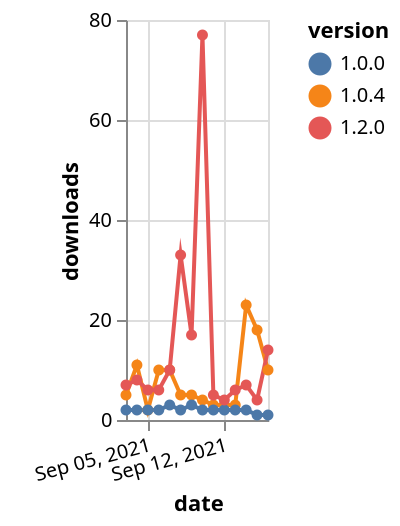 {"$schema": "https://vega.github.io/schema/vega-lite/v5.json", "description": "A simple bar chart with embedded data.", "data": {"values": [{"date": "2021-09-03", "total": 970, "delta": 5, "version": "1.0.4"}, {"date": "2021-09-04", "total": 981, "delta": 11, "version": "1.0.4"}, {"date": "2021-09-05", "total": 983, "delta": 2, "version": "1.0.4"}, {"date": "2021-09-06", "total": 993, "delta": 10, "version": "1.0.4"}, {"date": "2021-09-07", "total": 1003, "delta": 10, "version": "1.0.4"}, {"date": "2021-09-08", "total": 1008, "delta": 5, "version": "1.0.4"}, {"date": "2021-09-09", "total": 1013, "delta": 5, "version": "1.0.4"}, {"date": "2021-09-10", "total": 1017, "delta": 4, "version": "1.0.4"}, {"date": "2021-09-11", "total": 1020, "delta": 3, "version": "1.0.4"}, {"date": "2021-09-12", "total": 1023, "delta": 3, "version": "1.0.4"}, {"date": "2021-09-13", "total": 1026, "delta": 3, "version": "1.0.4"}, {"date": "2021-09-14", "total": 1049, "delta": 23, "version": "1.0.4"}, {"date": "2021-09-15", "total": 1067, "delta": 18, "version": "1.0.4"}, {"date": "2021-09-16", "total": 1077, "delta": 10, "version": "1.0.4"}, {"date": "2021-09-03", "total": 1657, "delta": 2, "version": "1.0.0"}, {"date": "2021-09-04", "total": 1659, "delta": 2, "version": "1.0.0"}, {"date": "2021-09-05", "total": 1661, "delta": 2, "version": "1.0.0"}, {"date": "2021-09-06", "total": 1663, "delta": 2, "version": "1.0.0"}, {"date": "2021-09-07", "total": 1666, "delta": 3, "version": "1.0.0"}, {"date": "2021-09-08", "total": 1668, "delta": 2, "version": "1.0.0"}, {"date": "2021-09-09", "total": 1671, "delta": 3, "version": "1.0.0"}, {"date": "2021-09-10", "total": 1673, "delta": 2, "version": "1.0.0"}, {"date": "2021-09-11", "total": 1675, "delta": 2, "version": "1.0.0"}, {"date": "2021-09-12", "total": 1677, "delta": 2, "version": "1.0.0"}, {"date": "2021-09-13", "total": 1679, "delta": 2, "version": "1.0.0"}, {"date": "2021-09-14", "total": 1681, "delta": 2, "version": "1.0.0"}, {"date": "2021-09-15", "total": 1682, "delta": 1, "version": "1.0.0"}, {"date": "2021-09-16", "total": 1683, "delta": 1, "version": "1.0.0"}, {"date": "2021-09-03", "total": 707, "delta": 7, "version": "1.2.0"}, {"date": "2021-09-04", "total": 715, "delta": 8, "version": "1.2.0"}, {"date": "2021-09-05", "total": 721, "delta": 6, "version": "1.2.0"}, {"date": "2021-09-06", "total": 727, "delta": 6, "version": "1.2.0"}, {"date": "2021-09-07", "total": 737, "delta": 10, "version": "1.2.0"}, {"date": "2021-09-08", "total": 770, "delta": 33, "version": "1.2.0"}, {"date": "2021-09-09", "total": 787, "delta": 17, "version": "1.2.0"}, {"date": "2021-09-10", "total": 864, "delta": 77, "version": "1.2.0"}, {"date": "2021-09-11", "total": 869, "delta": 5, "version": "1.2.0"}, {"date": "2021-09-12", "total": 873, "delta": 4, "version": "1.2.0"}, {"date": "2021-09-13", "total": 879, "delta": 6, "version": "1.2.0"}, {"date": "2021-09-14", "total": 886, "delta": 7, "version": "1.2.0"}, {"date": "2021-09-15", "total": 890, "delta": 4, "version": "1.2.0"}, {"date": "2021-09-16", "total": 904, "delta": 14, "version": "1.2.0"}]}, "width": "container", "mark": {"type": "line", "point": {"filled": true}}, "encoding": {"x": {"field": "date", "type": "temporal", "timeUnit": "yearmonthdate", "title": "date", "axis": {"labelAngle": -15}}, "y": {"field": "delta", "type": "quantitative", "title": "downloads"}, "color": {"field": "version", "type": "nominal"}, "tooltip": {"field": "delta"}}}